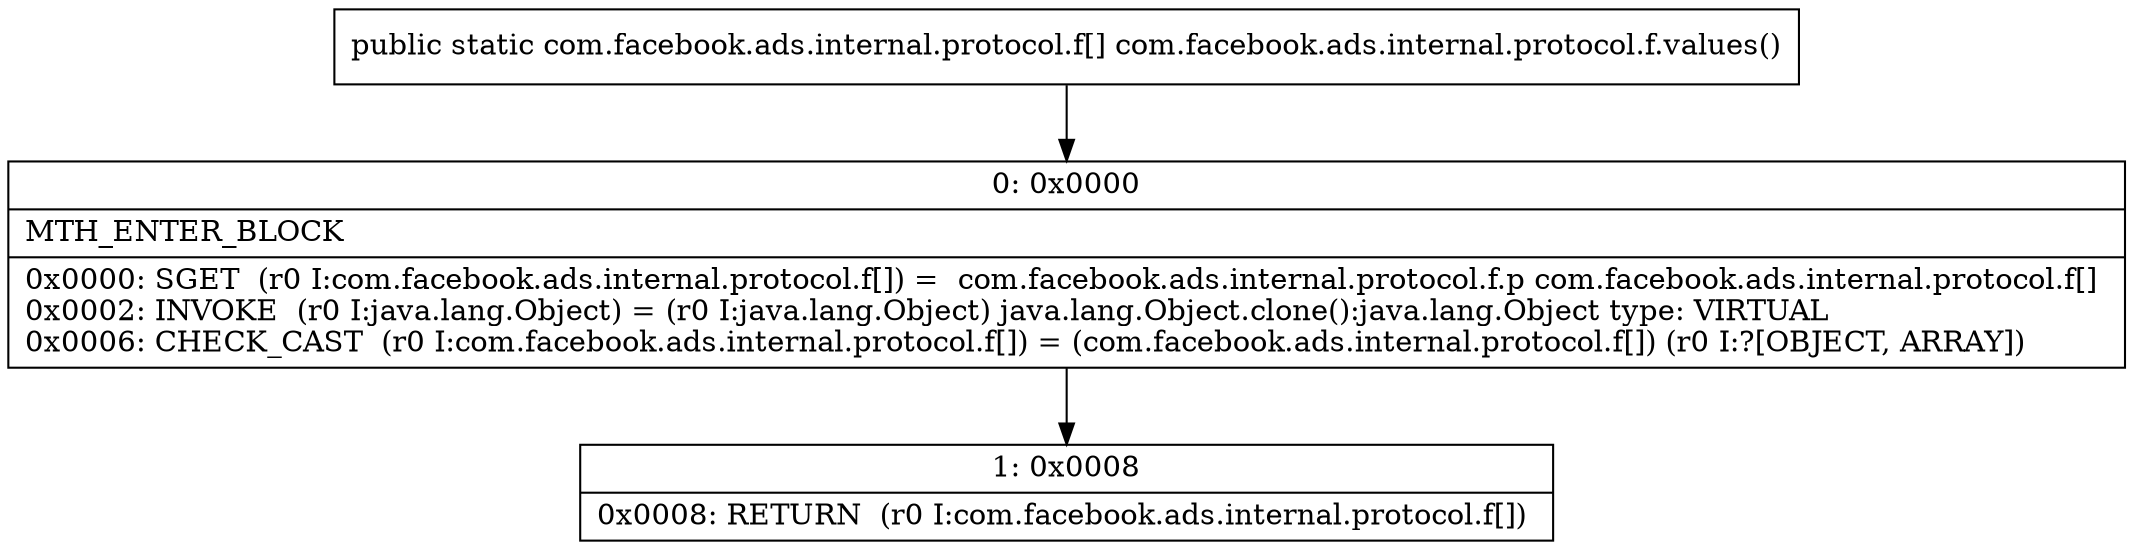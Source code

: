 digraph "CFG forcom.facebook.ads.internal.protocol.f.values()[Lcom\/facebook\/ads\/internal\/protocol\/f;" {
Node_0 [shape=record,label="{0\:\ 0x0000|MTH_ENTER_BLOCK\l|0x0000: SGET  (r0 I:com.facebook.ads.internal.protocol.f[]) =  com.facebook.ads.internal.protocol.f.p com.facebook.ads.internal.protocol.f[] \l0x0002: INVOKE  (r0 I:java.lang.Object) = (r0 I:java.lang.Object) java.lang.Object.clone():java.lang.Object type: VIRTUAL \l0x0006: CHECK_CAST  (r0 I:com.facebook.ads.internal.protocol.f[]) = (com.facebook.ads.internal.protocol.f[]) (r0 I:?[OBJECT, ARRAY]) \l}"];
Node_1 [shape=record,label="{1\:\ 0x0008|0x0008: RETURN  (r0 I:com.facebook.ads.internal.protocol.f[]) \l}"];
MethodNode[shape=record,label="{public static com.facebook.ads.internal.protocol.f[] com.facebook.ads.internal.protocol.f.values() }"];
MethodNode -> Node_0;
Node_0 -> Node_1;
}


